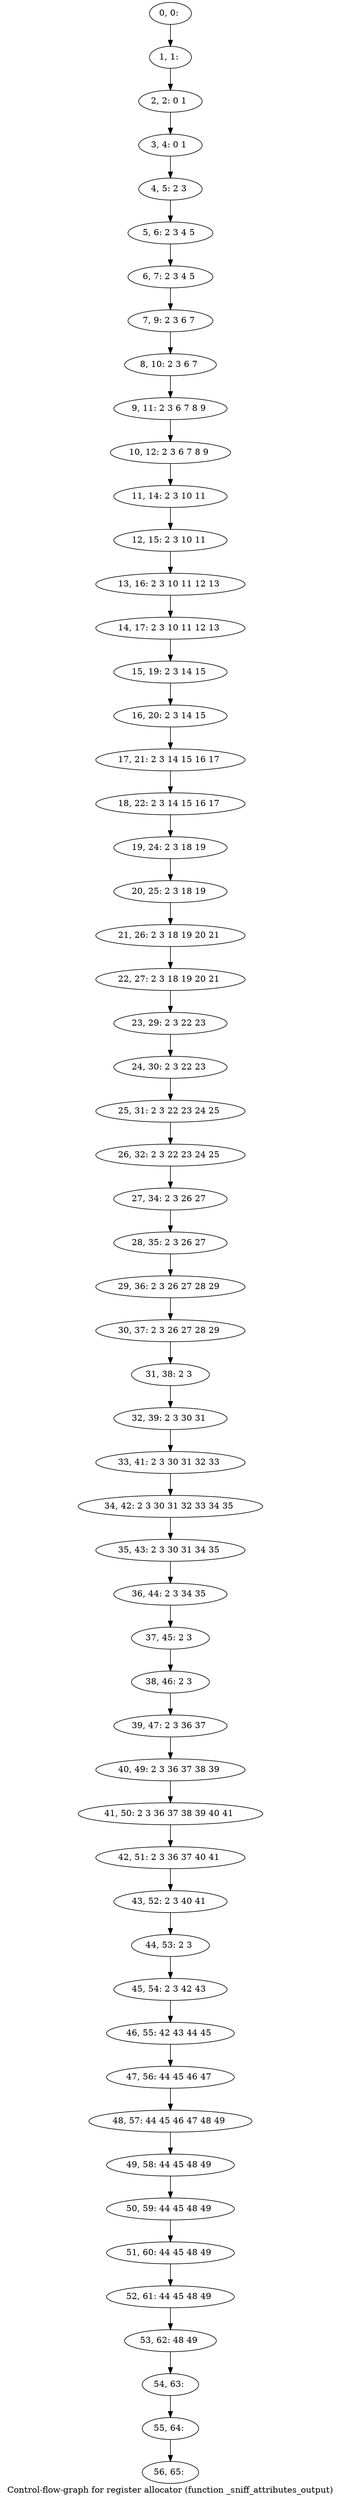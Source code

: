 digraph G {
graph [label="Control-flow-graph for register allocator (function _sniff_attributes_output)"]
0[label="0, 0: "];
1[label="1, 1: "];
2[label="2, 2: 0 1 "];
3[label="3, 4: 0 1 "];
4[label="4, 5: 2 3 "];
5[label="5, 6: 2 3 4 5 "];
6[label="6, 7: 2 3 4 5 "];
7[label="7, 9: 2 3 6 7 "];
8[label="8, 10: 2 3 6 7 "];
9[label="9, 11: 2 3 6 7 8 9 "];
10[label="10, 12: 2 3 6 7 8 9 "];
11[label="11, 14: 2 3 10 11 "];
12[label="12, 15: 2 3 10 11 "];
13[label="13, 16: 2 3 10 11 12 13 "];
14[label="14, 17: 2 3 10 11 12 13 "];
15[label="15, 19: 2 3 14 15 "];
16[label="16, 20: 2 3 14 15 "];
17[label="17, 21: 2 3 14 15 16 17 "];
18[label="18, 22: 2 3 14 15 16 17 "];
19[label="19, 24: 2 3 18 19 "];
20[label="20, 25: 2 3 18 19 "];
21[label="21, 26: 2 3 18 19 20 21 "];
22[label="22, 27: 2 3 18 19 20 21 "];
23[label="23, 29: 2 3 22 23 "];
24[label="24, 30: 2 3 22 23 "];
25[label="25, 31: 2 3 22 23 24 25 "];
26[label="26, 32: 2 3 22 23 24 25 "];
27[label="27, 34: 2 3 26 27 "];
28[label="28, 35: 2 3 26 27 "];
29[label="29, 36: 2 3 26 27 28 29 "];
30[label="30, 37: 2 3 26 27 28 29 "];
31[label="31, 38: 2 3 "];
32[label="32, 39: 2 3 30 31 "];
33[label="33, 41: 2 3 30 31 32 33 "];
34[label="34, 42: 2 3 30 31 32 33 34 35 "];
35[label="35, 43: 2 3 30 31 34 35 "];
36[label="36, 44: 2 3 34 35 "];
37[label="37, 45: 2 3 "];
38[label="38, 46: 2 3 "];
39[label="39, 47: 2 3 36 37 "];
40[label="40, 49: 2 3 36 37 38 39 "];
41[label="41, 50: 2 3 36 37 38 39 40 41 "];
42[label="42, 51: 2 3 36 37 40 41 "];
43[label="43, 52: 2 3 40 41 "];
44[label="44, 53: 2 3 "];
45[label="45, 54: 2 3 42 43 "];
46[label="46, 55: 42 43 44 45 "];
47[label="47, 56: 44 45 46 47 "];
48[label="48, 57: 44 45 46 47 48 49 "];
49[label="49, 58: 44 45 48 49 "];
50[label="50, 59: 44 45 48 49 "];
51[label="51, 60: 44 45 48 49 "];
52[label="52, 61: 44 45 48 49 "];
53[label="53, 62: 48 49 "];
54[label="54, 63: "];
55[label="55, 64: "];
56[label="56, 65: "];
0->1 ;
1->2 ;
2->3 ;
3->4 ;
4->5 ;
5->6 ;
6->7 ;
7->8 ;
8->9 ;
9->10 ;
10->11 ;
11->12 ;
12->13 ;
13->14 ;
14->15 ;
15->16 ;
16->17 ;
17->18 ;
18->19 ;
19->20 ;
20->21 ;
21->22 ;
22->23 ;
23->24 ;
24->25 ;
25->26 ;
26->27 ;
27->28 ;
28->29 ;
29->30 ;
30->31 ;
31->32 ;
32->33 ;
33->34 ;
34->35 ;
35->36 ;
36->37 ;
37->38 ;
38->39 ;
39->40 ;
40->41 ;
41->42 ;
42->43 ;
43->44 ;
44->45 ;
45->46 ;
46->47 ;
47->48 ;
48->49 ;
49->50 ;
50->51 ;
51->52 ;
52->53 ;
53->54 ;
54->55 ;
55->56 ;
}
